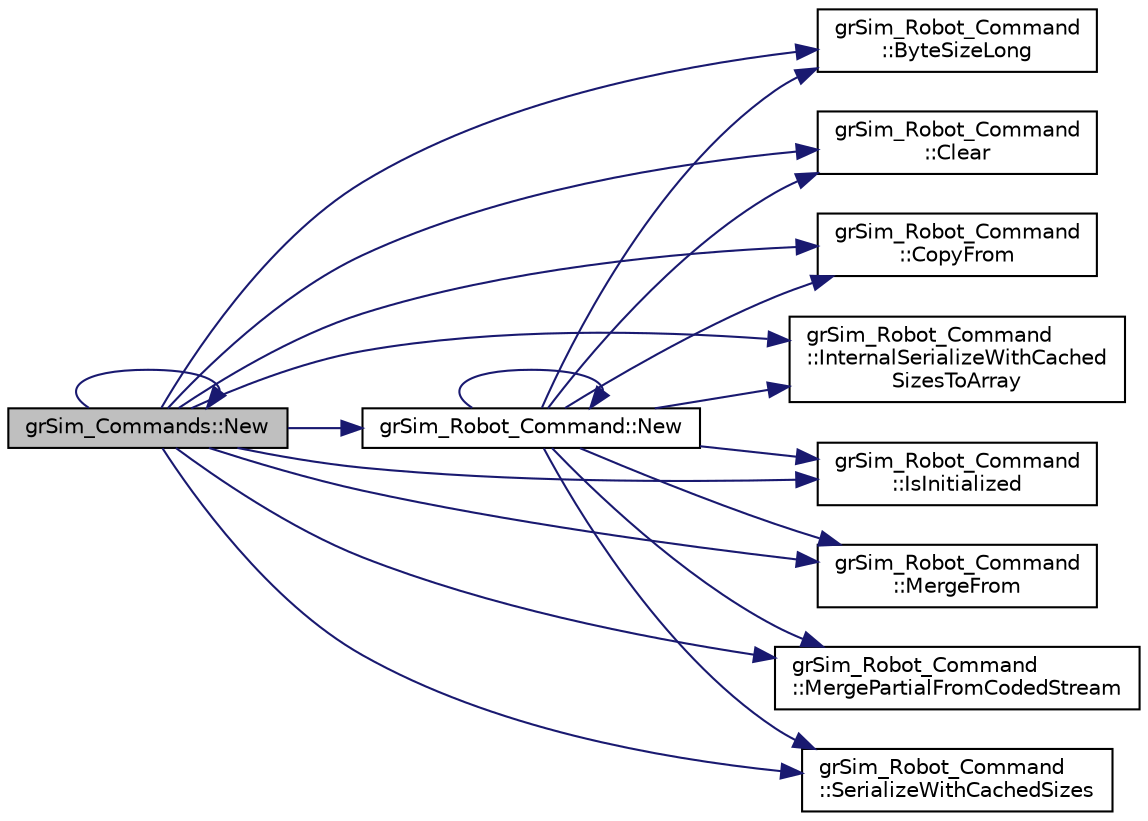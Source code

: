 digraph "grSim_Commands::New"
{
 // INTERACTIVE_SVG=YES
  edge [fontname="Helvetica",fontsize="10",labelfontname="Helvetica",labelfontsize="10"];
  node [fontname="Helvetica",fontsize="10",shape=record];
  rankdir="LR";
  Node1 [label="grSim_Commands::New",height=0.2,width=0.4,color="black", fillcolor="grey75", style="filled", fontcolor="black"];
  Node1 -> Node2 [color="midnightblue",fontsize="10",style="solid",fontname="Helvetica"];
  Node2 [label="grSim_Robot_Command\l::ByteSizeLong",height=0.2,width=0.4,color="black", fillcolor="white", style="filled",URL="$d1/d68/classgr_sim___robot___command.html#ad94ff26ec0b7dc8b3eadaf1c437a99a1"];
  Node1 -> Node3 [color="midnightblue",fontsize="10",style="solid",fontname="Helvetica"];
  Node3 [label="grSim_Robot_Command\l::Clear",height=0.2,width=0.4,color="black", fillcolor="white", style="filled",URL="$d1/d68/classgr_sim___robot___command.html#ae4cba6571db91bc294a07c8911bdfc13"];
  Node1 -> Node4 [color="midnightblue",fontsize="10",style="solid",fontname="Helvetica"];
  Node4 [label="grSim_Robot_Command\l::CopyFrom",height=0.2,width=0.4,color="black", fillcolor="white", style="filled",URL="$d1/d68/classgr_sim___robot___command.html#a0ce907e2c84463064e5ac502f77f6fff"];
  Node1 -> Node5 [color="midnightblue",fontsize="10",style="solid",fontname="Helvetica"];
  Node5 [label="grSim_Robot_Command\l::InternalSerializeWithCached\lSizesToArray",height=0.2,width=0.4,color="black", fillcolor="white", style="filled",URL="$d1/d68/classgr_sim___robot___command.html#a0bbdfced6d3b90c4973c35667732729b"];
  Node1 -> Node6 [color="midnightblue",fontsize="10",style="solid",fontname="Helvetica"];
  Node6 [label="grSim_Robot_Command\l::IsInitialized",height=0.2,width=0.4,color="black", fillcolor="white", style="filled",URL="$d1/d68/classgr_sim___robot___command.html#a6483e8138e9ae18be05e0dc4c84fc163"];
  Node1 -> Node7 [color="midnightblue",fontsize="10",style="solid",fontname="Helvetica"];
  Node7 [label="grSim_Robot_Command\l::MergeFrom",height=0.2,width=0.4,color="black", fillcolor="white", style="filled",URL="$d1/d68/classgr_sim___robot___command.html#a090b6f3d8520bd6b67aa5410141c209f"];
  Node1 -> Node8 [color="midnightblue",fontsize="10",style="solid",fontname="Helvetica"];
  Node8 [label="grSim_Robot_Command\l::MergePartialFromCodedStream",height=0.2,width=0.4,color="black", fillcolor="white", style="filled",URL="$d1/d68/classgr_sim___robot___command.html#aaeb7712640fc114d14b1a28a3c38313a"];
  Node1 -> Node9 [color="midnightblue",fontsize="10",style="solid",fontname="Helvetica"];
  Node9 [label="grSim_Robot_Command::New",height=0.2,width=0.4,color="black", fillcolor="white", style="filled",URL="$d1/d68/classgr_sim___robot___command.html#a76c74cbce2ec1fb5036810665baf3286"];
  Node9 -> Node9 [color="midnightblue",fontsize="10",style="solid",fontname="Helvetica"];
  Node9 -> Node4 [color="midnightblue",fontsize="10",style="solid",fontname="Helvetica"];
  Node9 -> Node7 [color="midnightblue",fontsize="10",style="solid",fontname="Helvetica"];
  Node9 -> Node3 [color="midnightblue",fontsize="10",style="solid",fontname="Helvetica"];
  Node9 -> Node6 [color="midnightblue",fontsize="10",style="solid",fontname="Helvetica"];
  Node9 -> Node2 [color="midnightblue",fontsize="10",style="solid",fontname="Helvetica"];
  Node9 -> Node8 [color="midnightblue",fontsize="10",style="solid",fontname="Helvetica"];
  Node9 -> Node10 [color="midnightblue",fontsize="10",style="solid",fontname="Helvetica"];
  Node10 [label="grSim_Robot_Command\l::SerializeWithCachedSizes",height=0.2,width=0.4,color="black", fillcolor="white", style="filled",URL="$d1/d68/classgr_sim___robot___command.html#aadd6779ec2b30f245b57b865efdfea09"];
  Node9 -> Node5 [color="midnightblue",fontsize="10",style="solid",fontname="Helvetica"];
  Node1 -> Node1 [color="midnightblue",fontsize="10",style="solid",fontname="Helvetica"];
  Node1 -> Node10 [color="midnightblue",fontsize="10",style="solid",fontname="Helvetica"];
}
